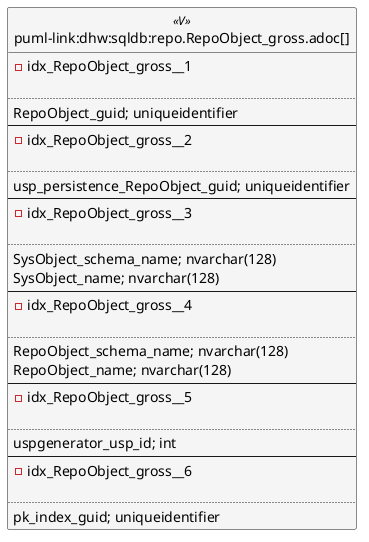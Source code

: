 @startuml
left to right direction
'top to bottom direction
hide circle
'avoide "." issues:
set namespaceSeparator none


skinparam class {
  BackgroundColor White
  BackgroundColor<<FN>> Yellow
  BackgroundColor<<FS>> Yellow
  BackgroundColor<<FT>> LightGray
  BackgroundColor<<IF>> Yellow
  BackgroundColor<<IS>> Yellow
  BackgroundColor<<P>> Aqua
  BackgroundColor<<PC>> Aqua
  BackgroundColor<<SN>> Yellow
  BackgroundColor<<SO>> SlateBlue
  BackgroundColor<<TF>> LightGray
  BackgroundColor<<TR>> Tomato
  BackgroundColor<<U>> White
  BackgroundColor<<V>> WhiteSmoke
  BackgroundColor<<X>> Aqua
  BackgroundColor<<external>> AliceBlue
}


entity "puml-link:dhw:sqldb:repo.RepoObject_gross.adoc[]" as repo.RepoObject_gross << V >> {
- idx_RepoObject_gross__1

..
RepoObject_guid; uniqueidentifier
--
- idx_RepoObject_gross__2

..
usp_persistence_RepoObject_guid; uniqueidentifier
--
- idx_RepoObject_gross__3

..
SysObject_schema_name; nvarchar(128)
SysObject_name; nvarchar(128)
--
- idx_RepoObject_gross__4

..
RepoObject_schema_name; nvarchar(128)
RepoObject_name; nvarchar(128)
--
- idx_RepoObject_gross__5

..
uspgenerator_usp_id; int
--
- idx_RepoObject_gross__6

..
pk_index_guid; uniqueidentifier
}


@enduml

